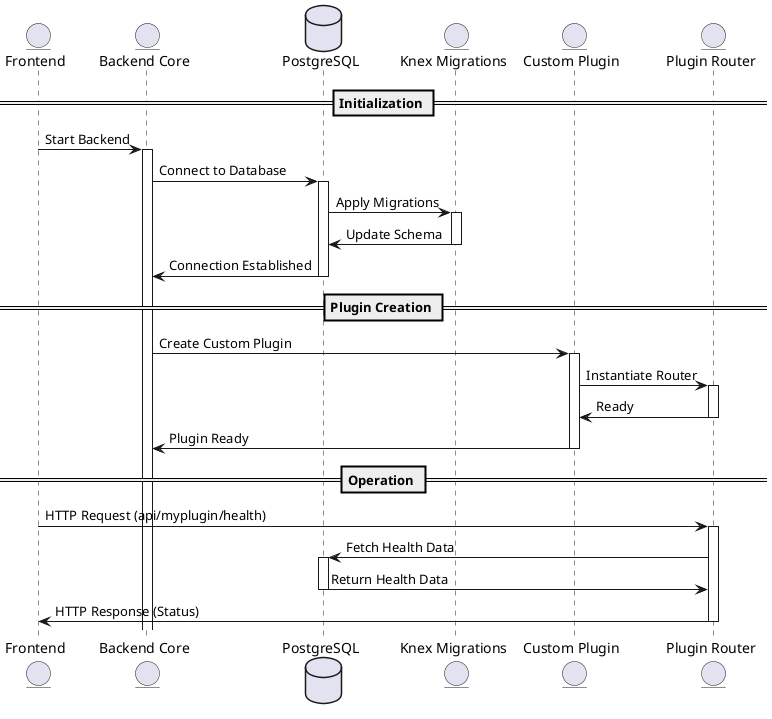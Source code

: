 @startuml
entity Client as "Frontend"
entity "Backend Core" as Core
database "PostgreSQL" as DB
entity "Knex Migrations" as Knex
entity "Custom Plugin" as Plugin
entity "Plugin Router" as Router

== Initialization ==
Client -> Core : Start Backend
activate Core
Core -> DB : Connect to Database
activate DB
DB -> Knex : Apply Migrations
activate Knex
Knex -> DB : Update Schema
deactivate Knex
DB -> Core : Connection Established
deactivate DB

== Plugin Creation ==
Core -> Plugin : Create Custom Plugin
activate Plugin
Plugin -> Router : Instantiate Router
activate Router
Router -> Plugin : Ready
deactivate Router
Plugin -> Core : Plugin Ready
deactivate Plugin

== Operation ==
Client -> Router : HTTP Request (api/myplugin/health)
activate Router
Router -> DB : Fetch Health Data
activate DB
DB -> Router : Return Health Data
deactivate DB
Router -> Client : HTTP Response (Status)
deactivate Router

@enduml

